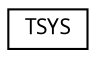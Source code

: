 digraph "Grafische Darstellung der Klassenhierarchie"
{
  edge [fontname="Sans",fontsize="10",labelfontname="Sans",labelfontsize="10"];
  node [fontname="Sans",fontsize="10",shape=record];
  rankdir="LR";
  Node0 [label="TSYS",height=0.2,width=0.4,color="black", fillcolor="white", style="filled",URL="$d4/d2a/structTSYS.html"];
}
